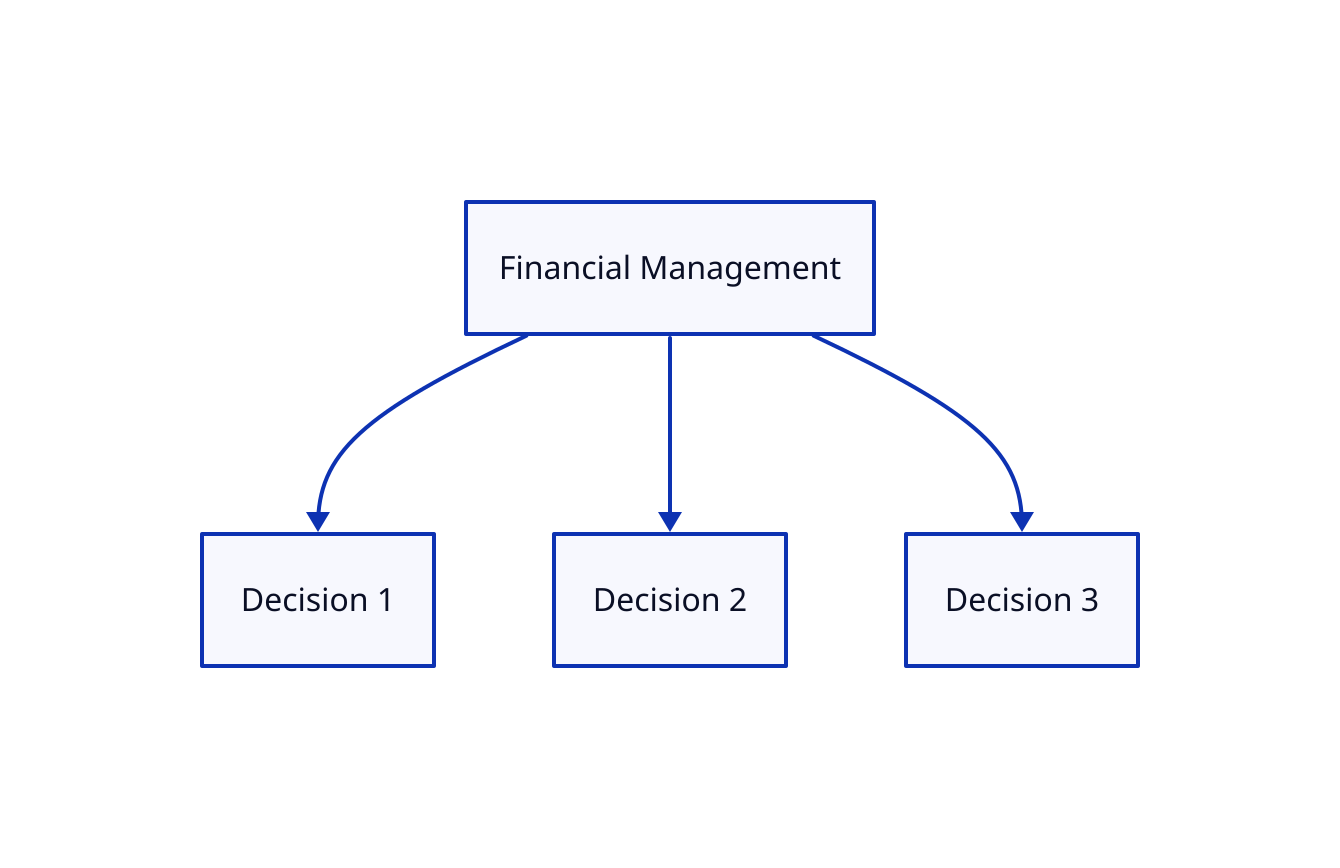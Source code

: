 Financial Management --> Decision 1
Financial Management --> Decision 2
Financial Management --> Decision 3